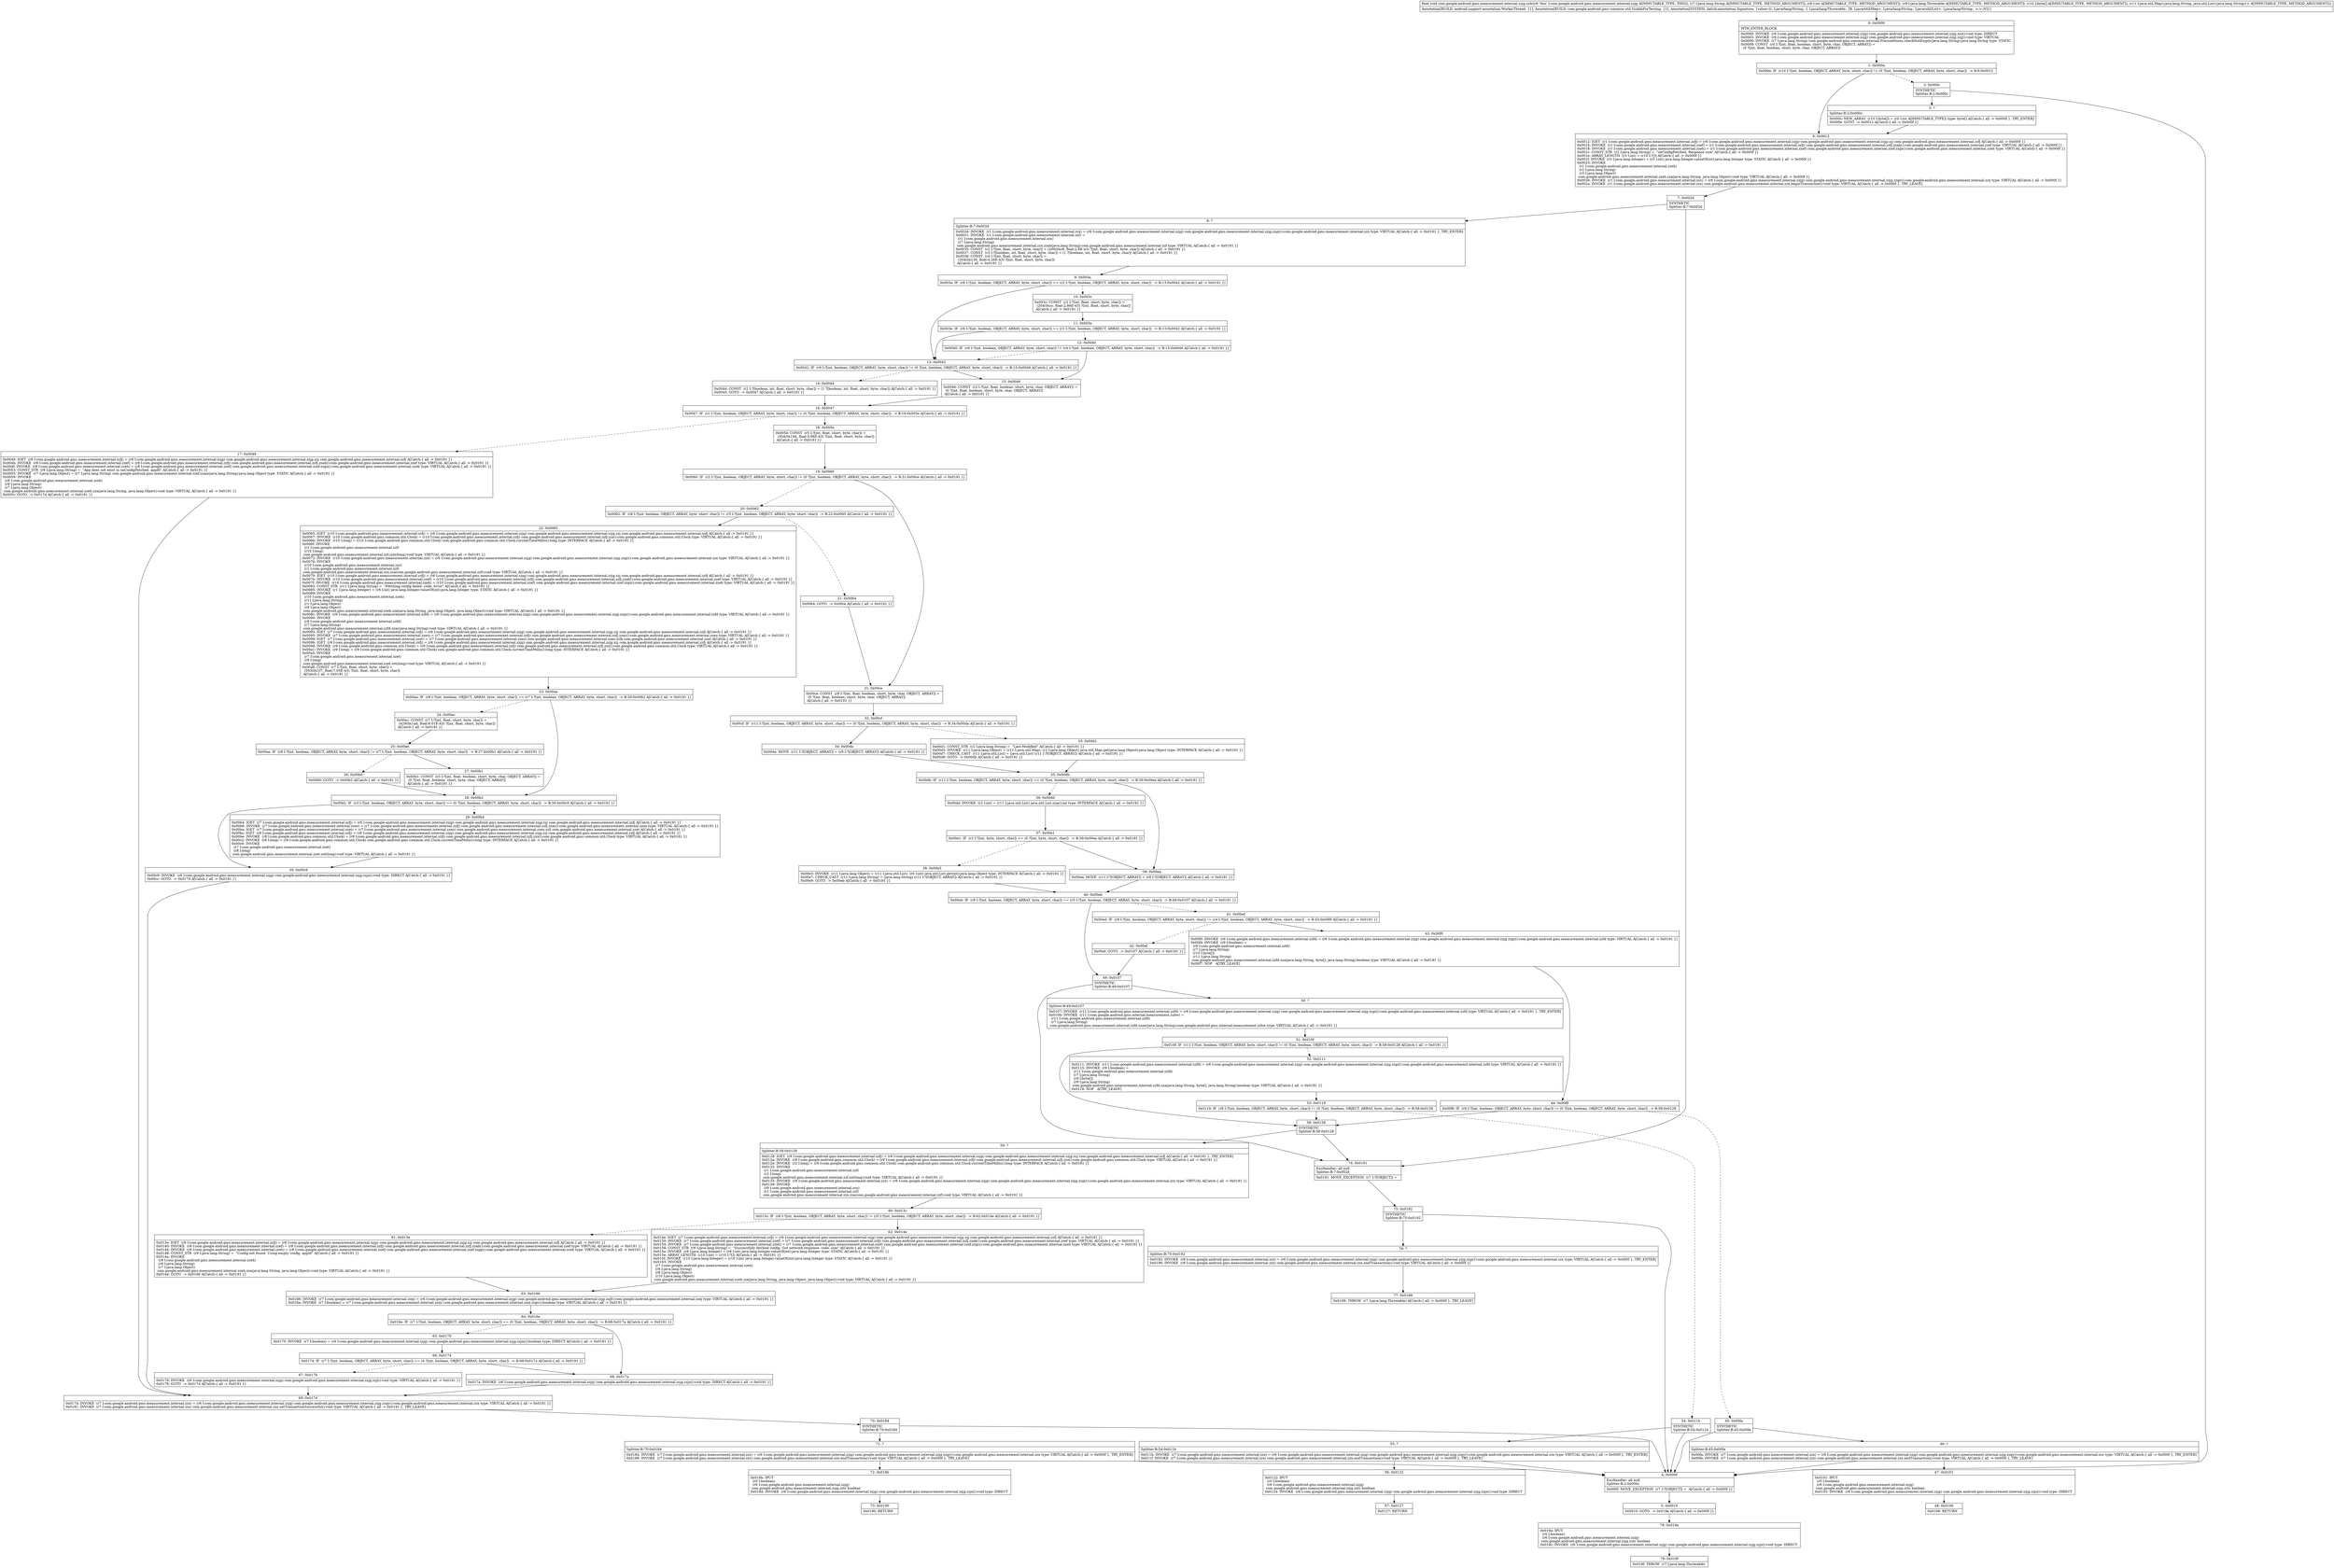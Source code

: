 digraph "CFG forcom.google.android.gms.measurement.internal.zzjg.zzb(Ljava\/lang\/String;ILjava\/lang\/Throwable;[BLjava\/util\/Map;)V" {
Node_0 [shape=record,label="{0\:\ 0x0000|MTH_ENTER_BLOCK\l|0x0000: INVOKE  (r6 I:com.google.android.gms.measurement.internal.zzjg) com.google.android.gms.measurement.internal.zzjg.zzo():void type: DIRECT \l0x0003: INVOKE  (r6 I:com.google.android.gms.measurement.internal.zzjg) com.google.android.gms.measurement.internal.zzjg.zzjj():void type: VIRTUAL \l0x0006: INVOKE  (r7 I:java.lang.String) com.google.android.gms.common.internal.Preconditions.checkNotEmpty(java.lang.String):java.lang.String type: STATIC \l0x0009: CONST  (r0 I:?[int, float, boolean, short, byte, char, OBJECT, ARRAY]) = \l  (0 ?[int, float, boolean, short, byte, char, OBJECT, ARRAY])\l \l}"];
Node_1 [shape=record,label="{1\:\ 0x000a|0x000a: IF  (r10 I:?[int, boolean, OBJECT, ARRAY, byte, short, char]) != (0 ?[int, boolean, OBJECT, ARRAY, byte, short, char])  \-\> B:6:0x0012 \l}"];
Node_2 [shape=record,label="{2\:\ 0x000c|SYNTHETIC\lSplitter:B:2:0x000c\l}"];
Node_3 [shape=record,label="{3\:\ ?|Splitter:B:2:0x000c\l|0x000c: NEW_ARRAY  (r10 I:byte[]) = (r0 I:int A[IMMUTABLE_TYPE]) type: byte[] A[Catch:\{ all \-\> 0x000f \}, TRY_ENTER]\l0x000e: GOTO  \-\> 0x0012 A[Catch:\{ all \-\> 0x000f \}]\l}"];
Node_4 [shape=record,label="{4\:\ 0x000f|ExcHandler: all null\lSplitter:B:2:0x000c\l|0x000f: MOVE_EXCEPTION  (r7 I:?[OBJECT]) =  A[Catch:\{ all \-\> 0x000f \}]\l}"];
Node_5 [shape=record,label="{5\:\ 0x0010|0x0010: GOTO  \-\> 0x019a A[Catch:\{ all \-\> 0x000f \}]\l}"];
Node_6 [shape=record,label="{6\:\ 0x0012|0x0012: IGET  (r1 I:com.google.android.gms.measurement.internal.zzfj) = (r6 I:com.google.android.gms.measurement.internal.zzjg) com.google.android.gms.measurement.internal.zzjg.zzj com.google.android.gms.measurement.internal.zzfj A[Catch:\{ all \-\> 0x000f \}]\l0x0014: INVOKE  (r1 I:com.google.android.gms.measurement.internal.zzef) = (r1 I:com.google.android.gms.measurement.internal.zzfj) com.google.android.gms.measurement.internal.zzfj.zzab():com.google.android.gms.measurement.internal.zzef type: VIRTUAL A[Catch:\{ all \-\> 0x000f \}]\l0x0018: INVOKE  (r1 I:com.google.android.gms.measurement.internal.zzeh) = (r1 I:com.google.android.gms.measurement.internal.zzef) com.google.android.gms.measurement.internal.zzef.zzgs():com.google.android.gms.measurement.internal.zzeh type: VIRTUAL A[Catch:\{ all \-\> 0x000f \}]\l0x001c: CONST_STR  (r2 I:java.lang.String) =  \"onConfigFetched. Response size\" A[Catch:\{ all \-\> 0x000f \}]\l0x001e: ARRAY_LENGTH  (r3 I:int) = (r10 I:?[]) A[Catch:\{ all \-\> 0x000f \}]\l0x001f: INVOKE  (r3 I:java.lang.Integer) = (r3 I:int) java.lang.Integer.valueOf(int):java.lang.Integer type: STATIC A[Catch:\{ all \-\> 0x000f \}]\l0x0023: INVOKE  \l  (r1 I:com.google.android.gms.measurement.internal.zzeh)\l  (r2 I:java.lang.String)\l  (r3 I:java.lang.Object)\l com.google.android.gms.measurement.internal.zzeh.zza(java.lang.String, java.lang.Object):void type: VIRTUAL A[Catch:\{ all \-\> 0x000f \}]\l0x0026: INVOKE  (r1 I:com.google.android.gms.measurement.internal.zzx) = (r6 I:com.google.android.gms.measurement.internal.zzjg) com.google.android.gms.measurement.internal.zzjg.zzgy():com.google.android.gms.measurement.internal.zzx type: VIRTUAL A[Catch:\{ all \-\> 0x000f \}]\l0x002a: INVOKE  (r1 I:com.google.android.gms.measurement.internal.zzx) com.google.android.gms.measurement.internal.zzx.beginTransaction():void type: VIRTUAL A[Catch:\{ all \-\> 0x000f \}, TRY_LEAVE]\l}"];
Node_7 [shape=record,label="{7\:\ 0x002d|SYNTHETIC\lSplitter:B:7:0x002d\l}"];
Node_8 [shape=record,label="{8\:\ ?|Splitter:B:7:0x002d\l|0x002d: INVOKE  (r1 I:com.google.android.gms.measurement.internal.zzx) = (r6 I:com.google.android.gms.measurement.internal.zzjg) com.google.android.gms.measurement.internal.zzjg.zzgy():com.google.android.gms.measurement.internal.zzx type: VIRTUAL A[Catch:\{ all \-\> 0x0191 \}, TRY_ENTER]\l0x0031: INVOKE  (r1 I:com.google.android.gms.measurement.internal.zzf) = \l  (r1 I:com.google.android.gms.measurement.internal.zzx)\l  (r7 I:java.lang.String)\l com.google.android.gms.measurement.internal.zzx.zzab(java.lang.String):com.google.android.gms.measurement.internal.zzf type: VIRTUAL A[Catch:\{ all \-\> 0x0191 \}]\l0x0035: CONST  (r2 I:?[int, float, short, byte, char]) = (200(0xc8, float:2.8E\-43) ?[int, float, short, byte, char]) A[Catch:\{ all \-\> 0x0191 \}]\l0x0037: CONST  (r3 I:?[boolean, int, float, short, byte, char]) = (1 ?[boolean, int, float, short, byte, char]) A[Catch:\{ all \-\> 0x0191 \}]\l0x0038: CONST  (r4 I:?[int, float, short, byte, char]) = \l  (304(0x130, float:4.26E\-43) ?[int, float, short, byte, char])\l A[Catch:\{ all \-\> 0x0191 \}]\l}"];
Node_9 [shape=record,label="{9\:\ 0x003a|0x003a: IF  (r8 I:?[int, boolean, OBJECT, ARRAY, byte, short, char]) == (r2 I:?[int, boolean, OBJECT, ARRAY, byte, short, char])  \-\> B:13:0x0042 A[Catch:\{ all \-\> 0x0191 \}]\l}"];
Node_10 [shape=record,label="{10\:\ 0x003c|0x003c: CONST  (r2 I:?[int, float, short, byte, char]) = \l  (204(0xcc, float:2.86E\-43) ?[int, float, short, byte, char])\l A[Catch:\{ all \-\> 0x0191 \}]\l}"];
Node_11 [shape=record,label="{11\:\ 0x003e|0x003e: IF  (r8 I:?[int, boolean, OBJECT, ARRAY, byte, short, char]) == (r2 I:?[int, boolean, OBJECT, ARRAY, byte, short, char])  \-\> B:13:0x0042 A[Catch:\{ all \-\> 0x0191 \}]\l}"];
Node_12 [shape=record,label="{12\:\ 0x0040|0x0040: IF  (r8 I:?[int, boolean, OBJECT, ARRAY, byte, short, char]) != (r4 I:?[int, boolean, OBJECT, ARRAY, byte, short, char])  \-\> B:15:0x0046 A[Catch:\{ all \-\> 0x0191 \}]\l}"];
Node_13 [shape=record,label="{13\:\ 0x0042|0x0042: IF  (r9 I:?[int, boolean, OBJECT, ARRAY, byte, short, char]) != (0 ?[int, boolean, OBJECT, ARRAY, byte, short, char])  \-\> B:15:0x0046 A[Catch:\{ all \-\> 0x0191 \}]\l}"];
Node_14 [shape=record,label="{14\:\ 0x0044|0x0044: CONST  (r2 I:?[boolean, int, float, short, byte, char]) = (1 ?[boolean, int, float, short, byte, char]) A[Catch:\{ all \-\> 0x0191 \}]\l0x0045: GOTO  \-\> 0x0047 A[Catch:\{ all \-\> 0x0191 \}]\l}"];
Node_15 [shape=record,label="{15\:\ 0x0046|0x0046: CONST  (r2 I:?[int, float, boolean, short, byte, char, OBJECT, ARRAY]) = \l  (0 ?[int, float, boolean, short, byte, char, OBJECT, ARRAY])\l A[Catch:\{ all \-\> 0x0191 \}]\l}"];
Node_16 [shape=record,label="{16\:\ 0x0047|0x0047: IF  (r1 I:?[int, boolean, OBJECT, ARRAY, byte, short, char]) != (0 ?[int, boolean, OBJECT, ARRAY, byte, short, char])  \-\> B:18:0x005e A[Catch:\{ all \-\> 0x0191 \}]\l}"];
Node_17 [shape=record,label="{17\:\ 0x0049|0x0049: IGET  (r8 I:com.google.android.gms.measurement.internal.zzfj) = (r6 I:com.google.android.gms.measurement.internal.zzjg) com.google.android.gms.measurement.internal.zzjg.zzj com.google.android.gms.measurement.internal.zzfj A[Catch:\{ all \-\> 0x0191 \}]\l0x004b: INVOKE  (r8 I:com.google.android.gms.measurement.internal.zzef) = (r8 I:com.google.android.gms.measurement.internal.zzfj) com.google.android.gms.measurement.internal.zzfj.zzab():com.google.android.gms.measurement.internal.zzef type: VIRTUAL A[Catch:\{ all \-\> 0x0191 \}]\l0x004f: INVOKE  (r8 I:com.google.android.gms.measurement.internal.zzeh) = (r8 I:com.google.android.gms.measurement.internal.zzef) com.google.android.gms.measurement.internal.zzef.zzgn():com.google.android.gms.measurement.internal.zzeh type: VIRTUAL A[Catch:\{ all \-\> 0x0191 \}]\l0x0053: CONST_STR  (r9 I:java.lang.String) =  \"App does not exist in onConfigFetched. appId\" A[Catch:\{ all \-\> 0x0191 \}]\l0x0055: INVOKE  (r7 I:java.lang.Object) = (r7 I:java.lang.String) com.google.android.gms.measurement.internal.zzef.zzam(java.lang.String):java.lang.Object type: STATIC A[Catch:\{ all \-\> 0x0191 \}]\l0x0059: INVOKE  \l  (r8 I:com.google.android.gms.measurement.internal.zzeh)\l  (r9 I:java.lang.String)\l  (r7 I:java.lang.Object)\l com.google.android.gms.measurement.internal.zzeh.zza(java.lang.String, java.lang.Object):void type: VIRTUAL A[Catch:\{ all \-\> 0x0191 \}]\l0x005c: GOTO  \-\> 0x017d A[Catch:\{ all \-\> 0x0191 \}]\l}"];
Node_18 [shape=record,label="{18\:\ 0x005e|0x005e: CONST  (r5 I:?[int, float, short, byte, char]) = \l  (404(0x194, float:5.66E\-43) ?[int, float, short, byte, char])\l A[Catch:\{ all \-\> 0x0191 \}]\l}"];
Node_19 [shape=record,label="{19\:\ 0x0060|0x0060: IF  (r2 I:?[int, boolean, OBJECT, ARRAY, byte, short, char]) != (0 ?[int, boolean, OBJECT, ARRAY, byte, short, char])  \-\> B:31:0x00ce A[Catch:\{ all \-\> 0x0191 \}]\l}"];
Node_20 [shape=record,label="{20\:\ 0x0062|0x0062: IF  (r8 I:?[int, boolean, OBJECT, ARRAY, byte, short, char]) != (r5 I:?[int, boolean, OBJECT, ARRAY, byte, short, char])  \-\> B:22:0x0065 A[Catch:\{ all \-\> 0x0191 \}]\l}"];
Node_21 [shape=record,label="{21\:\ 0x0064|0x0064: GOTO  \-\> 0x00ce A[Catch:\{ all \-\> 0x0191 \}]\l}"];
Node_22 [shape=record,label="{22\:\ 0x0065|0x0065: IGET  (r10 I:com.google.android.gms.measurement.internal.zzfj) = (r6 I:com.google.android.gms.measurement.internal.zzjg) com.google.android.gms.measurement.internal.zzjg.zzj com.google.android.gms.measurement.internal.zzfj A[Catch:\{ all \-\> 0x0191 \}]\l0x0067: INVOKE  (r10 I:com.google.android.gms.common.util.Clock) = (r10 I:com.google.android.gms.measurement.internal.zzfj) com.google.android.gms.measurement.internal.zzfj.zzx():com.google.android.gms.common.util.Clock type: VIRTUAL A[Catch:\{ all \-\> 0x0191 \}]\l0x006b: INVOKE  (r10 I:long) = (r10 I:com.google.android.gms.common.util.Clock) com.google.android.gms.common.util.Clock.currentTimeMillis():long type: INTERFACE A[Catch:\{ all \-\> 0x0191 \}]\l0x006f: INVOKE  \l  (r1 I:com.google.android.gms.measurement.internal.zzf)\l  (r10 I:long)\l com.google.android.gms.measurement.internal.zzf.zzm(long):void type: VIRTUAL A[Catch:\{ all \-\> 0x0191 \}]\l0x0072: INVOKE  (r10 I:com.google.android.gms.measurement.internal.zzx) = (r6 I:com.google.android.gms.measurement.internal.zzjg) com.google.android.gms.measurement.internal.zzjg.zzgy():com.google.android.gms.measurement.internal.zzx type: VIRTUAL A[Catch:\{ all \-\> 0x0191 \}]\l0x0076: INVOKE  \l  (r10 I:com.google.android.gms.measurement.internal.zzx)\l  (r1 I:com.google.android.gms.measurement.internal.zzf)\l com.google.android.gms.measurement.internal.zzx.zza(com.google.android.gms.measurement.internal.zzf):void type: VIRTUAL A[Catch:\{ all \-\> 0x0191 \}]\l0x0079: IGET  (r10 I:com.google.android.gms.measurement.internal.zzfj) = (r6 I:com.google.android.gms.measurement.internal.zzjg) com.google.android.gms.measurement.internal.zzjg.zzj com.google.android.gms.measurement.internal.zzfj A[Catch:\{ all \-\> 0x0191 \}]\l0x007b: INVOKE  (r10 I:com.google.android.gms.measurement.internal.zzef) = (r10 I:com.google.android.gms.measurement.internal.zzfj) com.google.android.gms.measurement.internal.zzfj.zzab():com.google.android.gms.measurement.internal.zzef type: VIRTUAL A[Catch:\{ all \-\> 0x0191 \}]\l0x007f: INVOKE  (r10 I:com.google.android.gms.measurement.internal.zzeh) = (r10 I:com.google.android.gms.measurement.internal.zzef) com.google.android.gms.measurement.internal.zzef.zzgs():com.google.android.gms.measurement.internal.zzeh type: VIRTUAL A[Catch:\{ all \-\> 0x0191 \}]\l0x0083: CONST_STR  (r11 I:java.lang.String) =  \"Fetching config failed. code, error\" A[Catch:\{ all \-\> 0x0191 \}]\l0x0085: INVOKE  (r1 I:java.lang.Integer) = (r8 I:int) java.lang.Integer.valueOf(int):java.lang.Integer type: STATIC A[Catch:\{ all \-\> 0x0191 \}]\l0x0089: INVOKE  \l  (r10 I:com.google.android.gms.measurement.internal.zzeh)\l  (r11 I:java.lang.String)\l  (r1 I:java.lang.Object)\l  (r9 I:java.lang.Object)\l com.google.android.gms.measurement.internal.zzeh.zza(java.lang.String, java.lang.Object, java.lang.Object):void type: VIRTUAL A[Catch:\{ all \-\> 0x0191 \}]\l0x008c: INVOKE  (r9 I:com.google.android.gms.measurement.internal.zzfd) = (r6 I:com.google.android.gms.measurement.internal.zzjg) com.google.android.gms.measurement.internal.zzjg.zzgz():com.google.android.gms.measurement.internal.zzfd type: VIRTUAL A[Catch:\{ all \-\> 0x0191 \}]\l0x0090: INVOKE  \l  (r9 I:com.google.android.gms.measurement.internal.zzfd)\l  (r7 I:java.lang.String)\l com.google.android.gms.measurement.internal.zzfd.zzay(java.lang.String):void type: VIRTUAL A[Catch:\{ all \-\> 0x0191 \}]\l0x0093: IGET  (r7 I:com.google.android.gms.measurement.internal.zzfj) = (r6 I:com.google.android.gms.measurement.internal.zzjg) com.google.android.gms.measurement.internal.zzjg.zzj com.google.android.gms.measurement.internal.zzfj A[Catch:\{ all \-\> 0x0191 \}]\l0x0095: INVOKE  (r7 I:com.google.android.gms.measurement.internal.zzeo) = (r7 I:com.google.android.gms.measurement.internal.zzfj) com.google.android.gms.measurement.internal.zzfj.zzac():com.google.android.gms.measurement.internal.zzeo type: VIRTUAL A[Catch:\{ all \-\> 0x0191 \}]\l0x0099: IGET  (r7 I:com.google.android.gms.measurement.internal.zzet) = (r7 I:com.google.android.gms.measurement.internal.zzeo) com.google.android.gms.measurement.internal.zzeo.zzlk com.google.android.gms.measurement.internal.zzet A[Catch:\{ all \-\> 0x0191 \}]\l0x009b: IGET  (r9 I:com.google.android.gms.measurement.internal.zzfj) = (r6 I:com.google.android.gms.measurement.internal.zzjg) com.google.android.gms.measurement.internal.zzjg.zzj com.google.android.gms.measurement.internal.zzfj A[Catch:\{ all \-\> 0x0191 \}]\l0x009d: INVOKE  (r9 I:com.google.android.gms.common.util.Clock) = (r9 I:com.google.android.gms.measurement.internal.zzfj) com.google.android.gms.measurement.internal.zzfj.zzx():com.google.android.gms.common.util.Clock type: VIRTUAL A[Catch:\{ all \-\> 0x0191 \}]\l0x00a1: INVOKE  (r9 I:long) = (r9 I:com.google.android.gms.common.util.Clock) com.google.android.gms.common.util.Clock.currentTimeMillis():long type: INTERFACE A[Catch:\{ all \-\> 0x0191 \}]\l0x00a5: INVOKE  \l  (r7 I:com.google.android.gms.measurement.internal.zzet)\l  (r9 I:long)\l com.google.android.gms.measurement.internal.zzet.set(long):void type: VIRTUAL A[Catch:\{ all \-\> 0x0191 \}]\l0x00a8: CONST  (r7 I:?[int, float, short, byte, char]) = \l  (503(0x1f7, float:7.05E\-43) ?[int, float, short, byte, char])\l A[Catch:\{ all \-\> 0x0191 \}]\l}"];
Node_23 [shape=record,label="{23\:\ 0x00aa|0x00aa: IF  (r8 I:?[int, boolean, OBJECT, ARRAY, byte, short, char]) == (r7 I:?[int, boolean, OBJECT, ARRAY, byte, short, char])  \-\> B:28:0x00b2 A[Catch:\{ all \-\> 0x0191 \}]\l}"];
Node_24 [shape=record,label="{24\:\ 0x00ac|0x00ac: CONST  (r7 I:?[int, float, short, byte, char]) = \l  (429(0x1ad, float:6.01E\-43) ?[int, float, short, byte, char])\l A[Catch:\{ all \-\> 0x0191 \}]\l}"];
Node_25 [shape=record,label="{25\:\ 0x00ae|0x00ae: IF  (r8 I:?[int, boolean, OBJECT, ARRAY, byte, short, char]) != (r7 I:?[int, boolean, OBJECT, ARRAY, byte, short, char])  \-\> B:27:0x00b1 A[Catch:\{ all \-\> 0x0191 \}]\l}"];
Node_26 [shape=record,label="{26\:\ 0x00b0|0x00b0: GOTO  \-\> 0x00b2 A[Catch:\{ all \-\> 0x0191 \}]\l}"];
Node_27 [shape=record,label="{27\:\ 0x00b1|0x00b1: CONST  (r3 I:?[int, float, boolean, short, byte, char, OBJECT, ARRAY]) = \l  (0 ?[int, float, boolean, short, byte, char, OBJECT, ARRAY])\l A[Catch:\{ all \-\> 0x0191 \}]\l}"];
Node_28 [shape=record,label="{28\:\ 0x00b2|0x00b2: IF  (r3 I:?[int, boolean, OBJECT, ARRAY, byte, short, char]) == (0 ?[int, boolean, OBJECT, ARRAY, byte, short, char])  \-\> B:30:0x00c9 A[Catch:\{ all \-\> 0x0191 \}]\l}"];
Node_29 [shape=record,label="{29\:\ 0x00b4|0x00b4: IGET  (r7 I:com.google.android.gms.measurement.internal.zzfj) = (r6 I:com.google.android.gms.measurement.internal.zzjg) com.google.android.gms.measurement.internal.zzjg.zzj com.google.android.gms.measurement.internal.zzfj A[Catch:\{ all \-\> 0x0191 \}]\l0x00b6: INVOKE  (r7 I:com.google.android.gms.measurement.internal.zzeo) = (r7 I:com.google.android.gms.measurement.internal.zzfj) com.google.android.gms.measurement.internal.zzfj.zzac():com.google.android.gms.measurement.internal.zzeo type: VIRTUAL A[Catch:\{ all \-\> 0x0191 \}]\l0x00ba: IGET  (r7 I:com.google.android.gms.measurement.internal.zzet) = (r7 I:com.google.android.gms.measurement.internal.zzeo) com.google.android.gms.measurement.internal.zzeo.zzll com.google.android.gms.measurement.internal.zzet A[Catch:\{ all \-\> 0x0191 \}]\l0x00bc: IGET  (r8 I:com.google.android.gms.measurement.internal.zzfj) = (r6 I:com.google.android.gms.measurement.internal.zzjg) com.google.android.gms.measurement.internal.zzjg.zzj com.google.android.gms.measurement.internal.zzfj A[Catch:\{ all \-\> 0x0191 \}]\l0x00be: INVOKE  (r8 I:com.google.android.gms.common.util.Clock) = (r8 I:com.google.android.gms.measurement.internal.zzfj) com.google.android.gms.measurement.internal.zzfj.zzx():com.google.android.gms.common.util.Clock type: VIRTUAL A[Catch:\{ all \-\> 0x0191 \}]\l0x00c2: INVOKE  (r8 I:long) = (r8 I:com.google.android.gms.common.util.Clock) com.google.android.gms.common.util.Clock.currentTimeMillis():long type: INTERFACE A[Catch:\{ all \-\> 0x0191 \}]\l0x00c6: INVOKE  \l  (r7 I:com.google.android.gms.measurement.internal.zzet)\l  (r8 I:long)\l com.google.android.gms.measurement.internal.zzet.set(long):void type: VIRTUAL A[Catch:\{ all \-\> 0x0191 \}]\l}"];
Node_30 [shape=record,label="{30\:\ 0x00c9|0x00c9: INVOKE  (r6 I:com.google.android.gms.measurement.internal.zzjg) com.google.android.gms.measurement.internal.zzjg.zzjn():void type: DIRECT A[Catch:\{ all \-\> 0x0191 \}]\l0x00cc: GOTO  \-\> 0x017d A[Catch:\{ all \-\> 0x0191 \}]\l}"];
Node_31 [shape=record,label="{31\:\ 0x00ce|0x00ce: CONST  (r9 I:?[int, float, boolean, short, byte, char, OBJECT, ARRAY]) = \l  (0 ?[int, float, boolean, short, byte, char, OBJECT, ARRAY])\l A[Catch:\{ all \-\> 0x0191 \}]\l}"];
Node_32 [shape=record,label="{32\:\ 0x00cf|0x00cf: IF  (r11 I:?[int, boolean, OBJECT, ARRAY, byte, short, char]) == (0 ?[int, boolean, OBJECT, ARRAY, byte, short, char])  \-\> B:34:0x00da A[Catch:\{ all \-\> 0x0191 \}]\l}"];
Node_33 [shape=record,label="{33\:\ 0x00d1|0x00d1: CONST_STR  (r2 I:java.lang.String) =  \"Last\-Modified\" A[Catch:\{ all \-\> 0x0191 \}]\l0x00d3: INVOKE  (r11 I:java.lang.Object) = (r11 I:java.util.Map), (r2 I:java.lang.Object) java.util.Map.get(java.lang.Object):java.lang.Object type: INTERFACE A[Catch:\{ all \-\> 0x0191 \}]\l0x00d7: CHECK_CAST  (r11 I:java.util.List) = (java.util.List) (r11 I:?[OBJECT, ARRAY]) A[Catch:\{ all \-\> 0x0191 \}]\l0x00d9: GOTO  \-\> 0x00db A[Catch:\{ all \-\> 0x0191 \}]\l}"];
Node_34 [shape=record,label="{34\:\ 0x00da|0x00da: MOVE  (r11 I:?[OBJECT, ARRAY]) = (r9 I:?[OBJECT, ARRAY]) A[Catch:\{ all \-\> 0x0191 \}]\l}"];
Node_35 [shape=record,label="{35\:\ 0x00db|0x00db: IF  (r11 I:?[int, boolean, OBJECT, ARRAY, byte, short, char]) == (0 ?[int, boolean, OBJECT, ARRAY, byte, short, char])  \-\> B:39:0x00ea A[Catch:\{ all \-\> 0x0191 \}]\l}"];
Node_36 [shape=record,label="{36\:\ 0x00dd|0x00dd: INVOKE  (r2 I:int) = (r11 I:java.util.List) java.util.List.size():int type: INTERFACE A[Catch:\{ all \-\> 0x0191 \}]\l}"];
Node_37 [shape=record,label="{37\:\ 0x00e1|0x00e1: IF  (r2 I:?[int, byte, short, char]) \<= (0 ?[int, byte, short, char])  \-\> B:39:0x00ea A[Catch:\{ all \-\> 0x0191 \}]\l}"];
Node_38 [shape=record,label="{38\:\ 0x00e3|0x00e3: INVOKE  (r11 I:java.lang.Object) = (r11 I:java.util.List), (r0 I:int) java.util.List.get(int):java.lang.Object type: INTERFACE A[Catch:\{ all \-\> 0x0191 \}]\l0x00e7: CHECK_CAST  (r11 I:java.lang.String) = (java.lang.String) (r11 I:?[OBJECT, ARRAY]) A[Catch:\{ all \-\> 0x0191 \}]\l0x00e9: GOTO  \-\> 0x00eb A[Catch:\{ all \-\> 0x0191 \}]\l}"];
Node_39 [shape=record,label="{39\:\ 0x00ea|0x00ea: MOVE  (r11 I:?[OBJECT, ARRAY]) = (r9 I:?[OBJECT, ARRAY]) A[Catch:\{ all \-\> 0x0191 \}]\l}"];
Node_40 [shape=record,label="{40\:\ 0x00eb|0x00eb: IF  (r8 I:?[int, boolean, OBJECT, ARRAY, byte, short, char]) == (r5 I:?[int, boolean, OBJECT, ARRAY, byte, short, char])  \-\> B:49:0x0107 A[Catch:\{ all \-\> 0x0191 \}]\l}"];
Node_41 [shape=record,label="{41\:\ 0x00ed|0x00ed: IF  (r8 I:?[int, boolean, OBJECT, ARRAY, byte, short, char]) != (r4 I:?[int, boolean, OBJECT, ARRAY, byte, short, char])  \-\> B:43:0x00f0 A[Catch:\{ all \-\> 0x0191 \}]\l}"];
Node_42 [shape=record,label="{42\:\ 0x00ef|0x00ef: GOTO  \-\> 0x0107 A[Catch:\{ all \-\> 0x0191 \}]\l}"];
Node_43 [shape=record,label="{43\:\ 0x00f0|0x00f0: INVOKE  (r9 I:com.google.android.gms.measurement.internal.zzfd) = (r6 I:com.google.android.gms.measurement.internal.zzjg) com.google.android.gms.measurement.internal.zzjg.zzgz():com.google.android.gms.measurement.internal.zzfd type: VIRTUAL A[Catch:\{ all \-\> 0x0191 \}]\l0x00f4: INVOKE  (r9 I:boolean) = \l  (r9 I:com.google.android.gms.measurement.internal.zzfd)\l  (r7 I:java.lang.String)\l  (r10 I:byte[])\l  (r11 I:java.lang.String)\l com.google.android.gms.measurement.internal.zzfd.zza(java.lang.String, byte[], java.lang.String):boolean type: VIRTUAL A[Catch:\{ all \-\> 0x0191 \}]\l0x00f7: NOP   A[TRY_LEAVE]\l}"];
Node_44 [shape=record,label="{44\:\ 0x00f8|0x00f8: IF  (r9 I:?[int, boolean, OBJECT, ARRAY, byte, short, char]) != (0 ?[int, boolean, OBJECT, ARRAY, byte, short, char])  \-\> B:58:0x0128 \l}"];
Node_45 [shape=record,label="{45\:\ 0x00fa|SYNTHETIC\lSplitter:B:45:0x00fa\l}"];
Node_46 [shape=record,label="{46\:\ ?|Splitter:B:45:0x00fa\l|0x00fa: INVOKE  (r7 I:com.google.android.gms.measurement.internal.zzx) = (r6 I:com.google.android.gms.measurement.internal.zzjg) com.google.android.gms.measurement.internal.zzjg.zzgy():com.google.android.gms.measurement.internal.zzx type: VIRTUAL A[Catch:\{ all \-\> 0x000f \}, TRY_ENTER]\l0x00fe: INVOKE  (r7 I:com.google.android.gms.measurement.internal.zzx) com.google.android.gms.measurement.internal.zzx.endTransaction():void type: VIRTUAL A[Catch:\{ all \-\> 0x000f \}, TRY_LEAVE]\l}"];
Node_47 [shape=record,label="{47\:\ 0x0101|0x0101: IPUT  \l  (r0 I:boolean)\l  (r6 I:com.google.android.gms.measurement.internal.zzjg)\l com.google.android.gms.measurement.internal.zzjg.zztc boolean \l0x0103: INVOKE  (r6 I:com.google.android.gms.measurement.internal.zzjg) com.google.android.gms.measurement.internal.zzjg.zzjo():void type: DIRECT \l}"];
Node_48 [shape=record,label="{48\:\ 0x0106|0x0106: RETURN   \l}"];
Node_49 [shape=record,label="{49\:\ 0x0107|SYNTHETIC\lSplitter:B:49:0x0107\l}"];
Node_50 [shape=record,label="{50\:\ ?|Splitter:B:49:0x0107\l|0x0107: INVOKE  (r11 I:com.google.android.gms.measurement.internal.zzfd) = (r6 I:com.google.android.gms.measurement.internal.zzjg) com.google.android.gms.measurement.internal.zzjg.zzgz():com.google.android.gms.measurement.internal.zzfd type: VIRTUAL A[Catch:\{ all \-\> 0x0191 \}, TRY_ENTER]\l0x010b: INVOKE  (r11 I:com.google.android.gms.internal.measurement.zzbw) = \l  (r11 I:com.google.android.gms.measurement.internal.zzfd)\l  (r7 I:java.lang.String)\l com.google.android.gms.measurement.internal.zzfd.zzaw(java.lang.String):com.google.android.gms.internal.measurement.zzbw type: VIRTUAL A[Catch:\{ all \-\> 0x0191 \}]\l}"];
Node_51 [shape=record,label="{51\:\ 0x010f|0x010f: IF  (r11 I:?[int, boolean, OBJECT, ARRAY, byte, short, char]) != (0 ?[int, boolean, OBJECT, ARRAY, byte, short, char])  \-\> B:58:0x0128 A[Catch:\{ all \-\> 0x0191 \}]\l}"];
Node_52 [shape=record,label="{52\:\ 0x0111|0x0111: INVOKE  (r11 I:com.google.android.gms.measurement.internal.zzfd) = (r6 I:com.google.android.gms.measurement.internal.zzjg) com.google.android.gms.measurement.internal.zzjg.zzgz():com.google.android.gms.measurement.internal.zzfd type: VIRTUAL A[Catch:\{ all \-\> 0x0191 \}]\l0x0115: INVOKE  (r9 I:boolean) = \l  (r11 I:com.google.android.gms.measurement.internal.zzfd)\l  (r7 I:java.lang.String)\l  (r9 I:byte[])\l  (r9 I:java.lang.String)\l com.google.android.gms.measurement.internal.zzfd.zza(java.lang.String, byte[], java.lang.String):boolean type: VIRTUAL A[Catch:\{ all \-\> 0x0191 \}]\l0x0118: NOP   A[TRY_LEAVE]\l}"];
Node_53 [shape=record,label="{53\:\ 0x0119|0x0119: IF  (r9 I:?[int, boolean, OBJECT, ARRAY, byte, short, char]) != (0 ?[int, boolean, OBJECT, ARRAY, byte, short, char])  \-\> B:58:0x0128 \l}"];
Node_54 [shape=record,label="{54\:\ 0x011b|SYNTHETIC\lSplitter:B:54:0x011b\l}"];
Node_55 [shape=record,label="{55\:\ ?|Splitter:B:54:0x011b\l|0x011b: INVOKE  (r7 I:com.google.android.gms.measurement.internal.zzx) = (r6 I:com.google.android.gms.measurement.internal.zzjg) com.google.android.gms.measurement.internal.zzjg.zzgy():com.google.android.gms.measurement.internal.zzx type: VIRTUAL A[Catch:\{ all \-\> 0x000f \}, TRY_ENTER]\l0x011f: INVOKE  (r7 I:com.google.android.gms.measurement.internal.zzx) com.google.android.gms.measurement.internal.zzx.endTransaction():void type: VIRTUAL A[Catch:\{ all \-\> 0x000f \}, TRY_LEAVE]\l}"];
Node_56 [shape=record,label="{56\:\ 0x0122|0x0122: IPUT  \l  (r0 I:boolean)\l  (r6 I:com.google.android.gms.measurement.internal.zzjg)\l com.google.android.gms.measurement.internal.zzjg.zztc boolean \l0x0124: INVOKE  (r6 I:com.google.android.gms.measurement.internal.zzjg) com.google.android.gms.measurement.internal.zzjg.zzjo():void type: DIRECT \l}"];
Node_57 [shape=record,label="{57\:\ 0x0127|0x0127: RETURN   \l}"];
Node_58 [shape=record,label="{58\:\ 0x0128|SYNTHETIC\lSplitter:B:58:0x0128\l}"];
Node_59 [shape=record,label="{59\:\ ?|Splitter:B:58:0x0128\l|0x0128: IGET  (r9 I:com.google.android.gms.measurement.internal.zzfj) = (r6 I:com.google.android.gms.measurement.internal.zzjg) com.google.android.gms.measurement.internal.zzjg.zzj com.google.android.gms.measurement.internal.zzfj A[Catch:\{ all \-\> 0x0191 \}, TRY_ENTER]\l0x012a: INVOKE  (r9 I:com.google.android.gms.common.util.Clock) = (r9 I:com.google.android.gms.measurement.internal.zzfj) com.google.android.gms.measurement.internal.zzfj.zzx():com.google.android.gms.common.util.Clock type: VIRTUAL A[Catch:\{ all \-\> 0x0191 \}]\l0x012e: INVOKE  (r2 I:long) = (r9 I:com.google.android.gms.common.util.Clock) com.google.android.gms.common.util.Clock.currentTimeMillis():long type: INTERFACE A[Catch:\{ all \-\> 0x0191 \}]\l0x0132: INVOKE  \l  (r1 I:com.google.android.gms.measurement.internal.zzf)\l  (r2 I:long)\l com.google.android.gms.measurement.internal.zzf.zzl(long):void type: VIRTUAL A[Catch:\{ all \-\> 0x0191 \}]\l0x0135: INVOKE  (r9 I:com.google.android.gms.measurement.internal.zzx) = (r6 I:com.google.android.gms.measurement.internal.zzjg) com.google.android.gms.measurement.internal.zzjg.zzgy():com.google.android.gms.measurement.internal.zzx type: VIRTUAL A[Catch:\{ all \-\> 0x0191 \}]\l0x0139: INVOKE  \l  (r9 I:com.google.android.gms.measurement.internal.zzx)\l  (r1 I:com.google.android.gms.measurement.internal.zzf)\l com.google.android.gms.measurement.internal.zzx.zza(com.google.android.gms.measurement.internal.zzf):void type: VIRTUAL A[Catch:\{ all \-\> 0x0191 \}]\l}"];
Node_60 [shape=record,label="{60\:\ 0x013c|0x013c: IF  (r8 I:?[int, boolean, OBJECT, ARRAY, byte, short, char]) != (r5 I:?[int, boolean, OBJECT, ARRAY, byte, short, char])  \-\> B:62:0x014e A[Catch:\{ all \-\> 0x0191 \}]\l}"];
Node_61 [shape=record,label="{61\:\ 0x013e|0x013e: IGET  (r8 I:com.google.android.gms.measurement.internal.zzfj) = (r6 I:com.google.android.gms.measurement.internal.zzjg) com.google.android.gms.measurement.internal.zzjg.zzj com.google.android.gms.measurement.internal.zzfj A[Catch:\{ all \-\> 0x0191 \}]\l0x0140: INVOKE  (r8 I:com.google.android.gms.measurement.internal.zzef) = (r8 I:com.google.android.gms.measurement.internal.zzfj) com.google.android.gms.measurement.internal.zzfj.zzab():com.google.android.gms.measurement.internal.zzef type: VIRTUAL A[Catch:\{ all \-\> 0x0191 \}]\l0x0144: INVOKE  (r8 I:com.google.android.gms.measurement.internal.zzeh) = (r8 I:com.google.android.gms.measurement.internal.zzef) com.google.android.gms.measurement.internal.zzef.zzgp():com.google.android.gms.measurement.internal.zzeh type: VIRTUAL A[Catch:\{ all \-\> 0x0191 \}]\l0x0148: CONST_STR  (r9 I:java.lang.String) =  \"Config not found. Using empty config. appId\" A[Catch:\{ all \-\> 0x0191 \}]\l0x014a: INVOKE  \l  (r8 I:com.google.android.gms.measurement.internal.zzeh)\l  (r9 I:java.lang.String)\l  (r7 I:java.lang.Object)\l com.google.android.gms.measurement.internal.zzeh.zza(java.lang.String, java.lang.Object):void type: VIRTUAL A[Catch:\{ all \-\> 0x0191 \}]\l0x014d: GOTO  \-\> 0x0166 A[Catch:\{ all \-\> 0x0191 \}]\l}"];
Node_62 [shape=record,label="{62\:\ 0x014e|0x014e: IGET  (r7 I:com.google.android.gms.measurement.internal.zzfj) = (r6 I:com.google.android.gms.measurement.internal.zzjg) com.google.android.gms.measurement.internal.zzjg.zzj com.google.android.gms.measurement.internal.zzfj A[Catch:\{ all \-\> 0x0191 \}]\l0x0150: INVOKE  (r7 I:com.google.android.gms.measurement.internal.zzef) = (r7 I:com.google.android.gms.measurement.internal.zzfj) com.google.android.gms.measurement.internal.zzfj.zzab():com.google.android.gms.measurement.internal.zzef type: VIRTUAL A[Catch:\{ all \-\> 0x0191 \}]\l0x0154: INVOKE  (r7 I:com.google.android.gms.measurement.internal.zzeh) = (r7 I:com.google.android.gms.measurement.internal.zzef) com.google.android.gms.measurement.internal.zzef.zzgs():com.google.android.gms.measurement.internal.zzeh type: VIRTUAL A[Catch:\{ all \-\> 0x0191 \}]\l0x0158: CONST_STR  (r9 I:java.lang.String) =  \"Successfully fetched config. Got network response. code, size\" A[Catch:\{ all \-\> 0x0191 \}]\l0x015a: INVOKE  (r8 I:java.lang.Integer) = (r8 I:int) java.lang.Integer.valueOf(int):java.lang.Integer type: STATIC A[Catch:\{ all \-\> 0x0191 \}]\l0x015e: ARRAY_LENGTH  (r10 I:int) = (r10 I:?[]) A[Catch:\{ all \-\> 0x0191 \}]\l0x015f: INVOKE  (r10 I:java.lang.Integer) = (r10 I:int) java.lang.Integer.valueOf(int):java.lang.Integer type: STATIC A[Catch:\{ all \-\> 0x0191 \}]\l0x0163: INVOKE  \l  (r7 I:com.google.android.gms.measurement.internal.zzeh)\l  (r9 I:java.lang.String)\l  (r8 I:java.lang.Object)\l  (r10 I:java.lang.Object)\l com.google.android.gms.measurement.internal.zzeh.zza(java.lang.String, java.lang.Object, java.lang.Object):void type: VIRTUAL A[Catch:\{ all \-\> 0x0191 \}]\l}"];
Node_63 [shape=record,label="{63\:\ 0x0166|0x0166: INVOKE  (r7 I:com.google.android.gms.measurement.internal.zzej) = (r6 I:com.google.android.gms.measurement.internal.zzjg) com.google.android.gms.measurement.internal.zzjg.zzjf():com.google.android.gms.measurement.internal.zzej type: VIRTUAL A[Catch:\{ all \-\> 0x0191 \}]\l0x016a: INVOKE  (r7 I:boolean) = (r7 I:com.google.android.gms.measurement.internal.zzej) com.google.android.gms.measurement.internal.zzej.zzgv():boolean type: VIRTUAL A[Catch:\{ all \-\> 0x0191 \}]\l}"];
Node_64 [shape=record,label="{64\:\ 0x016e|0x016e: IF  (r7 I:?[int, boolean, OBJECT, ARRAY, byte, short, char]) == (0 ?[int, boolean, OBJECT, ARRAY, byte, short, char])  \-\> B:68:0x017a A[Catch:\{ all \-\> 0x0191 \}]\l}"];
Node_65 [shape=record,label="{65\:\ 0x0170|0x0170: INVOKE  (r7 I:boolean) = (r6 I:com.google.android.gms.measurement.internal.zzjg) com.google.android.gms.measurement.internal.zzjg.zzjm():boolean type: DIRECT A[Catch:\{ all \-\> 0x0191 \}]\l}"];
Node_66 [shape=record,label="{66\:\ 0x0174|0x0174: IF  (r7 I:?[int, boolean, OBJECT, ARRAY, byte, short, char]) == (0 ?[int, boolean, OBJECT, ARRAY, byte, short, char])  \-\> B:68:0x017a A[Catch:\{ all \-\> 0x0191 \}]\l}"];
Node_67 [shape=record,label="{67\:\ 0x0176|0x0176: INVOKE  (r6 I:com.google.android.gms.measurement.internal.zzjg) com.google.android.gms.measurement.internal.zzjg.zzjl():void type: VIRTUAL A[Catch:\{ all \-\> 0x0191 \}]\l0x0179: GOTO  \-\> 0x017d A[Catch:\{ all \-\> 0x0191 \}]\l}"];
Node_68 [shape=record,label="{68\:\ 0x017a|0x017a: INVOKE  (r6 I:com.google.android.gms.measurement.internal.zzjg) com.google.android.gms.measurement.internal.zzjg.zzjn():void type: DIRECT A[Catch:\{ all \-\> 0x0191 \}]\l}"];
Node_69 [shape=record,label="{69\:\ 0x017d|0x017d: INVOKE  (r7 I:com.google.android.gms.measurement.internal.zzx) = (r6 I:com.google.android.gms.measurement.internal.zzjg) com.google.android.gms.measurement.internal.zzjg.zzgy():com.google.android.gms.measurement.internal.zzx type: VIRTUAL A[Catch:\{ all \-\> 0x0191 \}]\l0x0181: INVOKE  (r7 I:com.google.android.gms.measurement.internal.zzx) com.google.android.gms.measurement.internal.zzx.setTransactionSuccessful():void type: VIRTUAL A[Catch:\{ all \-\> 0x0191 \}, TRY_LEAVE]\l}"];
Node_70 [shape=record,label="{70\:\ 0x0184|SYNTHETIC\lSplitter:B:70:0x0184\l}"];
Node_71 [shape=record,label="{71\:\ ?|Splitter:B:70:0x0184\l|0x0184: INVOKE  (r7 I:com.google.android.gms.measurement.internal.zzx) = (r6 I:com.google.android.gms.measurement.internal.zzjg) com.google.android.gms.measurement.internal.zzjg.zzgy():com.google.android.gms.measurement.internal.zzx type: VIRTUAL A[Catch:\{ all \-\> 0x000f \}, TRY_ENTER]\l0x0188: INVOKE  (r7 I:com.google.android.gms.measurement.internal.zzx) com.google.android.gms.measurement.internal.zzx.endTransaction():void type: VIRTUAL A[Catch:\{ all \-\> 0x000f \}, TRY_LEAVE]\l}"];
Node_72 [shape=record,label="{72\:\ 0x018b|0x018b: IPUT  \l  (r0 I:boolean)\l  (r6 I:com.google.android.gms.measurement.internal.zzjg)\l com.google.android.gms.measurement.internal.zzjg.zztc boolean \l0x018d: INVOKE  (r6 I:com.google.android.gms.measurement.internal.zzjg) com.google.android.gms.measurement.internal.zzjg.zzjo():void type: DIRECT \l}"];
Node_73 [shape=record,label="{73\:\ 0x0190|0x0190: RETURN   \l}"];
Node_74 [shape=record,label="{74\:\ 0x0191|ExcHandler: all null\lSplitter:B:7:0x002d\l|0x0191: MOVE_EXCEPTION  (r7 I:?[OBJECT]) =  \l}"];
Node_75 [shape=record,label="{75\:\ 0x0192|SYNTHETIC\lSplitter:B:75:0x0192\l}"];
Node_76 [shape=record,label="{76\:\ ?|Splitter:B:75:0x0192\l|0x0192: INVOKE  (r8 I:com.google.android.gms.measurement.internal.zzx) = (r6 I:com.google.android.gms.measurement.internal.zzjg) com.google.android.gms.measurement.internal.zzjg.zzgy():com.google.android.gms.measurement.internal.zzx type: VIRTUAL A[Catch:\{ all \-\> 0x000f \}, TRY_ENTER]\l0x0196: INVOKE  (r8 I:com.google.android.gms.measurement.internal.zzx) com.google.android.gms.measurement.internal.zzx.endTransaction():void type: VIRTUAL A[Catch:\{ all \-\> 0x000f \}]\l}"];
Node_77 [shape=record,label="{77\:\ 0x0199|0x0199: THROW  (r7 I:java.lang.Throwable) A[Catch:\{ all \-\> 0x000f \}, TRY_LEAVE]\l}"];
Node_78 [shape=record,label="{78\:\ 0x019a|0x019a: IPUT  \l  (r0 I:boolean)\l  (r6 I:com.google.android.gms.measurement.internal.zzjg)\l com.google.android.gms.measurement.internal.zzjg.zztc boolean \l0x019c: INVOKE  (r6 I:com.google.android.gms.measurement.internal.zzjg) com.google.android.gms.measurement.internal.zzjg.zzjo():void type: DIRECT \l}"];
Node_79 [shape=record,label="{79\:\ 0x019f|0x019f: THROW  (r7 I:java.lang.Throwable) \l}"];
MethodNode[shape=record,label="{final void com.google.android.gms.measurement.internal.zzjg.zzb((r6 'this' I:com.google.android.gms.measurement.internal.zzjg A[IMMUTABLE_TYPE, THIS]), (r7 I:java.lang.String A[IMMUTABLE_TYPE, METHOD_ARGUMENT]), (r8 I:int A[IMMUTABLE_TYPE, METHOD_ARGUMENT]), (r9 I:java.lang.Throwable A[IMMUTABLE_TYPE, METHOD_ARGUMENT]), (r10 I:byte[] A[IMMUTABLE_TYPE, METHOD_ARGUMENT]), (r11 I:java.util.Map\<java.lang.String, java.util.List\<java.lang.String\>\> A[IMMUTABLE_TYPE, METHOD_ARGUMENT]))  | Annotation[BUILD, android.support.annotation.WorkerThread, \{\}], Annotation[BUILD, com.google.android.gms.common.util.VisibleForTesting, \{\}], Annotation[SYSTEM, dalvik.annotation.Signature, \{value=[(, Ljava\/lang\/String;, I, Ljava\/lang\/Throwable;, [B, Ljava\/util\/Map\<, Ljava\/lang\/String;, Ljava\/util\/List\<, Ljava\/lang\/String;, \>;\>;)V]\}]\l}"];
MethodNode -> Node_0;
Node_0 -> Node_1;
Node_1 -> Node_2[style=dashed];
Node_1 -> Node_6;
Node_2 -> Node_3;
Node_2 -> Node_4;
Node_3 -> Node_6;
Node_4 -> Node_5;
Node_5 -> Node_78;
Node_6 -> Node_7;
Node_7 -> Node_8;
Node_7 -> Node_74;
Node_8 -> Node_9;
Node_9 -> Node_10[style=dashed];
Node_9 -> Node_13;
Node_10 -> Node_11;
Node_11 -> Node_12[style=dashed];
Node_11 -> Node_13;
Node_12 -> Node_13[style=dashed];
Node_12 -> Node_15;
Node_13 -> Node_14[style=dashed];
Node_13 -> Node_15;
Node_14 -> Node_16;
Node_15 -> Node_16;
Node_16 -> Node_17[style=dashed];
Node_16 -> Node_18;
Node_17 -> Node_69;
Node_18 -> Node_19;
Node_19 -> Node_20[style=dashed];
Node_19 -> Node_31;
Node_20 -> Node_21[style=dashed];
Node_20 -> Node_22;
Node_21 -> Node_31;
Node_22 -> Node_23;
Node_23 -> Node_24[style=dashed];
Node_23 -> Node_28;
Node_24 -> Node_25;
Node_25 -> Node_26[style=dashed];
Node_25 -> Node_27;
Node_26 -> Node_28;
Node_27 -> Node_28;
Node_28 -> Node_29[style=dashed];
Node_28 -> Node_30;
Node_29 -> Node_30;
Node_30 -> Node_69;
Node_31 -> Node_32;
Node_32 -> Node_33[style=dashed];
Node_32 -> Node_34;
Node_33 -> Node_35;
Node_34 -> Node_35;
Node_35 -> Node_36[style=dashed];
Node_35 -> Node_39;
Node_36 -> Node_37;
Node_37 -> Node_38[style=dashed];
Node_37 -> Node_39;
Node_38 -> Node_40;
Node_39 -> Node_40;
Node_40 -> Node_41[style=dashed];
Node_40 -> Node_49;
Node_41 -> Node_42[style=dashed];
Node_41 -> Node_43;
Node_42 -> Node_49;
Node_43 -> Node_44;
Node_44 -> Node_45[style=dashed];
Node_44 -> Node_58;
Node_45 -> Node_46;
Node_45 -> Node_4;
Node_46 -> Node_47;
Node_46 -> Node_4;
Node_47 -> Node_48;
Node_49 -> Node_50;
Node_49 -> Node_74;
Node_50 -> Node_51;
Node_51 -> Node_52[style=dashed];
Node_51 -> Node_58;
Node_52 -> Node_53;
Node_53 -> Node_54[style=dashed];
Node_53 -> Node_58;
Node_54 -> Node_55;
Node_54 -> Node_4;
Node_55 -> Node_56;
Node_55 -> Node_4;
Node_56 -> Node_57;
Node_58 -> Node_59;
Node_58 -> Node_74;
Node_59 -> Node_60;
Node_60 -> Node_61[style=dashed];
Node_60 -> Node_62;
Node_61 -> Node_63;
Node_62 -> Node_63;
Node_63 -> Node_64;
Node_64 -> Node_65[style=dashed];
Node_64 -> Node_68;
Node_65 -> Node_66;
Node_66 -> Node_67[style=dashed];
Node_66 -> Node_68;
Node_67 -> Node_69;
Node_68 -> Node_69;
Node_69 -> Node_70;
Node_70 -> Node_71;
Node_70 -> Node_4;
Node_71 -> Node_72;
Node_71 -> Node_4;
Node_72 -> Node_73;
Node_74 -> Node_75;
Node_75 -> Node_76;
Node_75 -> Node_4;
Node_76 -> Node_77;
Node_78 -> Node_79;
}


